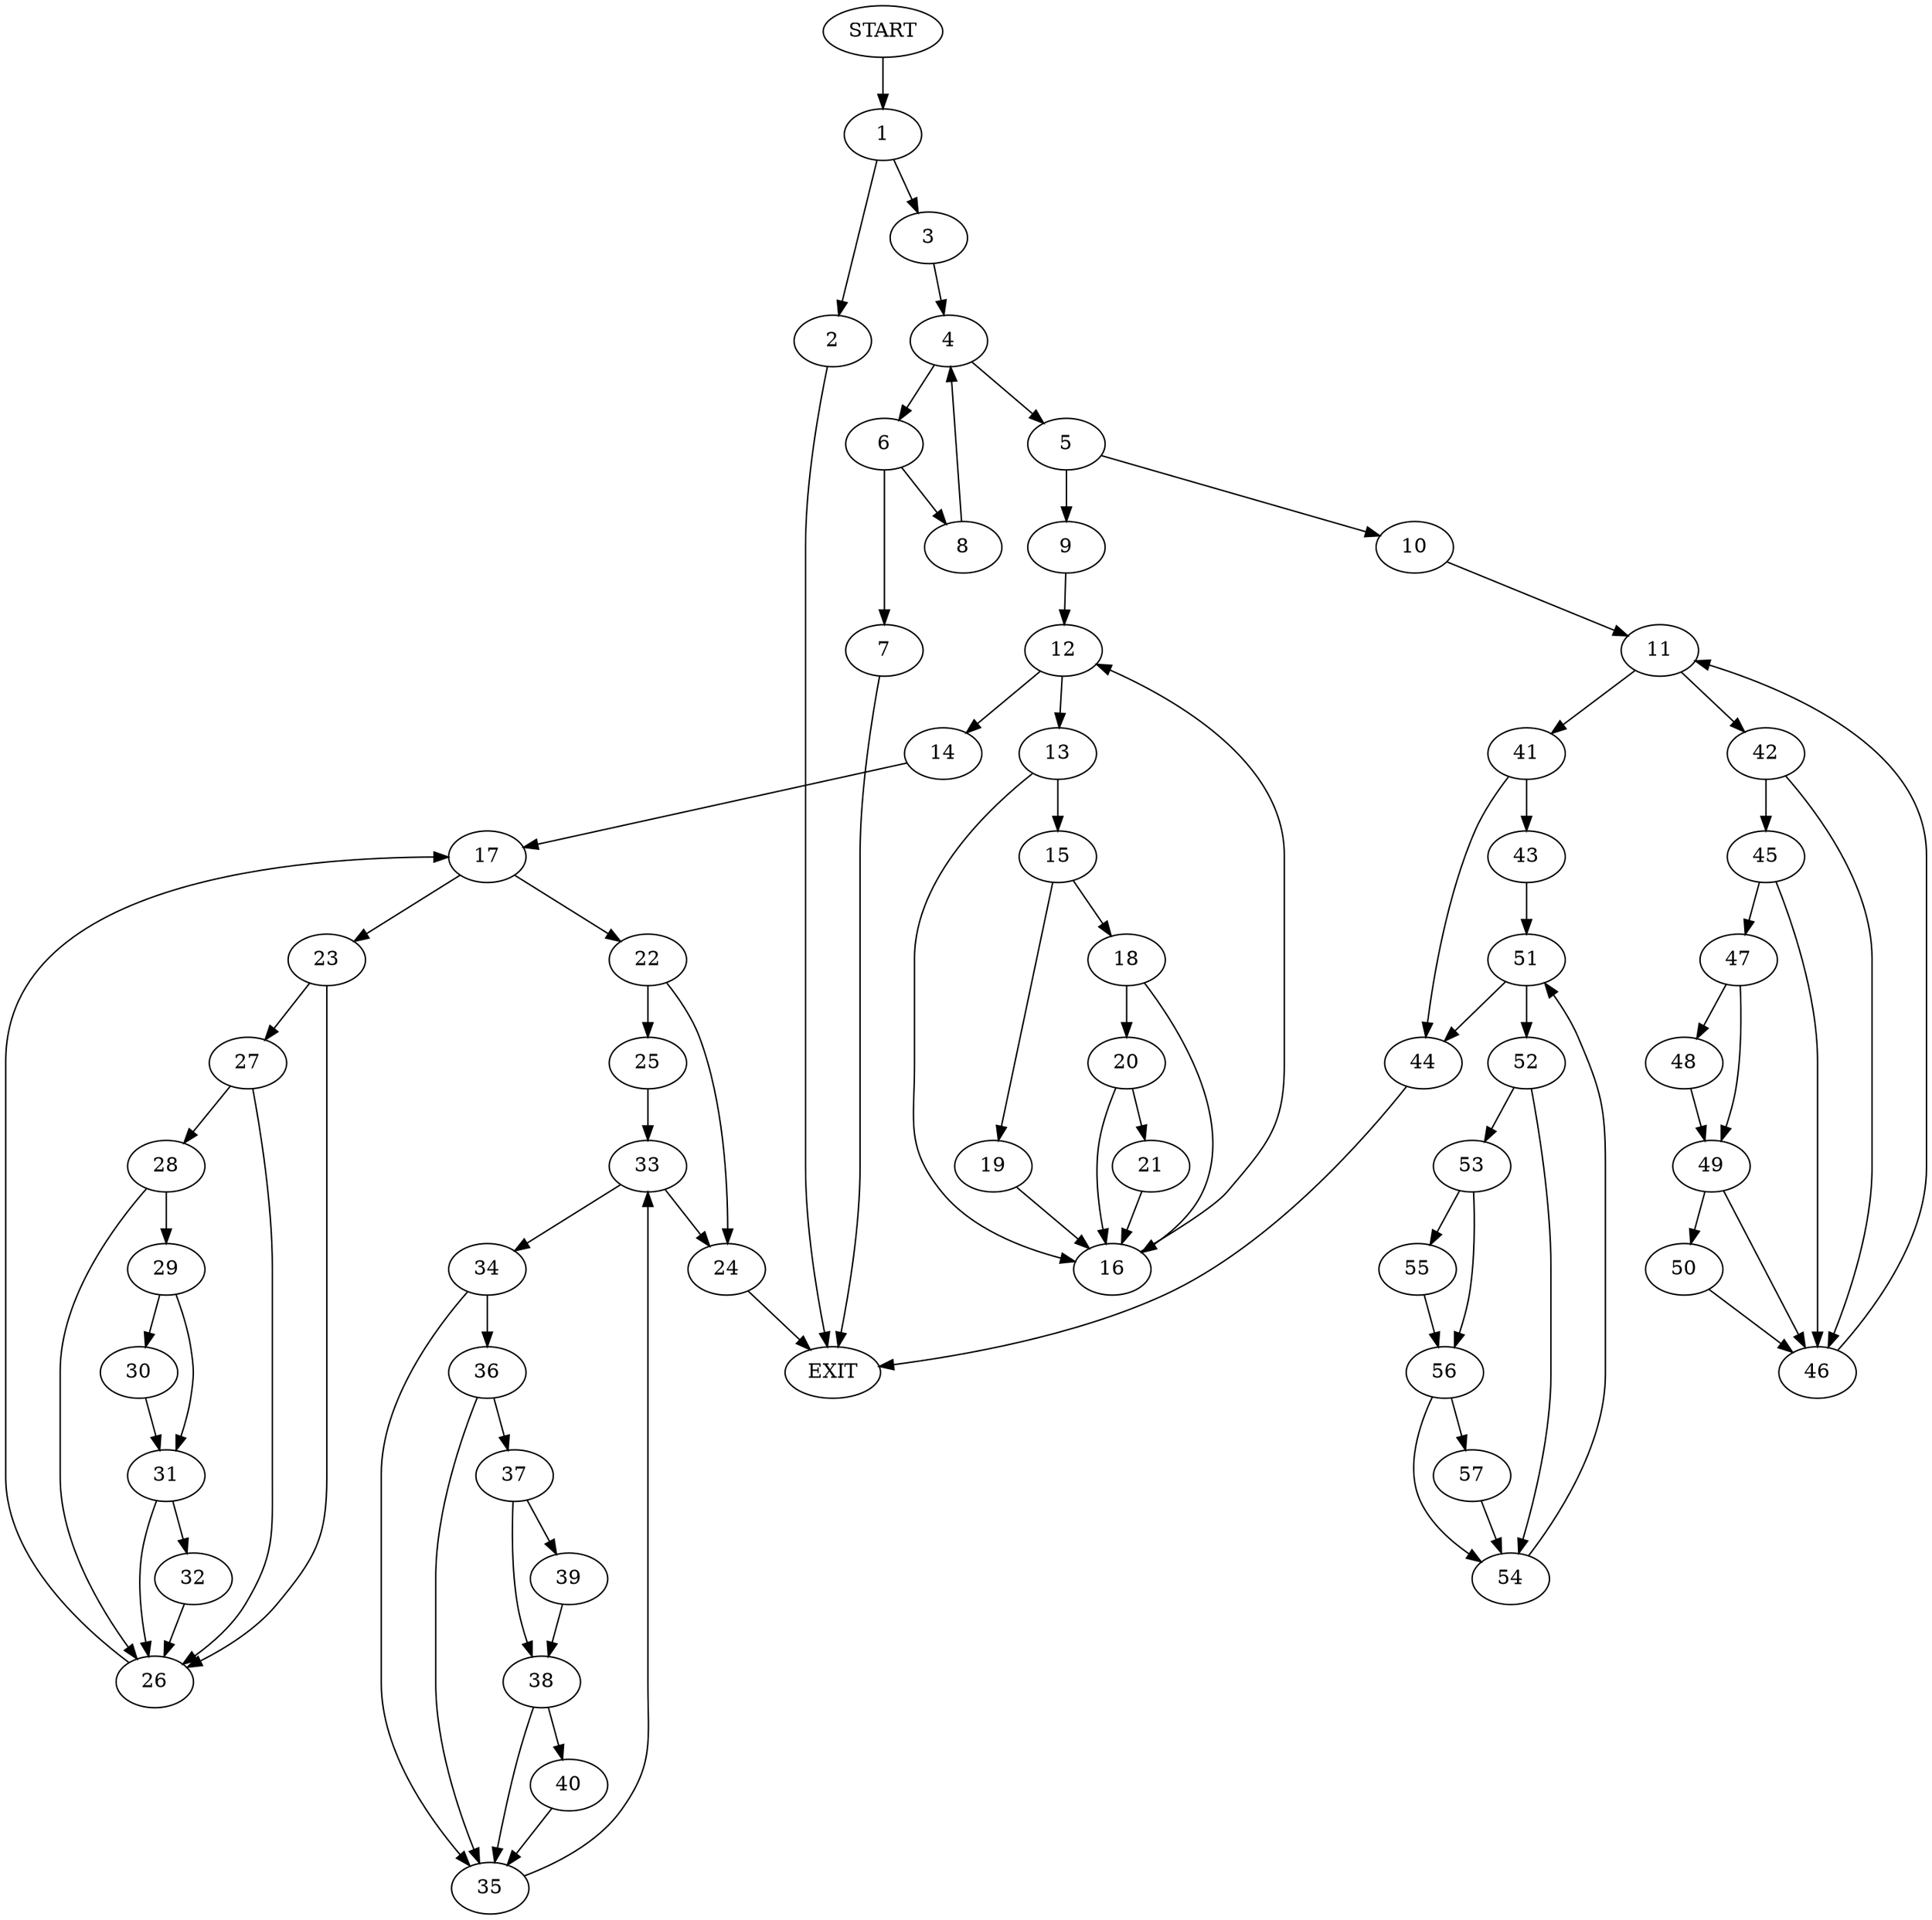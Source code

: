 digraph {
0 [label="START"]
58 [label="EXIT"]
0 -> 1
1 -> 2
1 -> 3
2 -> 58
3 -> 4
4 -> 5
4 -> 6
6 -> 7
6 -> 8
5 -> 9
5 -> 10
7 -> 58
8 -> 4
10 -> 11
9 -> 12
12 -> 13
12 -> 14
13 -> 15
13 -> 16
14 -> 17
16 -> 12
15 -> 18
15 -> 19
19 -> 16
18 -> 20
18 -> 16
20 -> 21
20 -> 16
21 -> 16
17 -> 22
17 -> 23
22 -> 24
22 -> 25
23 -> 26
23 -> 27
26 -> 17
27 -> 28
27 -> 26
28 -> 26
28 -> 29
29 -> 30
29 -> 31
31 -> 26
31 -> 32
30 -> 31
32 -> 26
25 -> 33
24 -> 58
33 -> 34
33 -> 24
34 -> 35
34 -> 36
35 -> 33
36 -> 37
36 -> 35
37 -> 38
37 -> 39
38 -> 40
38 -> 35
39 -> 38
40 -> 35
11 -> 41
11 -> 42
41 -> 43
41 -> 44
42 -> 45
42 -> 46
46 -> 11
45 -> 46
45 -> 47
47 -> 48
47 -> 49
49 -> 46
49 -> 50
48 -> 49
50 -> 46
44 -> 58
43 -> 51
51 -> 52
51 -> 44
52 -> 53
52 -> 54
53 -> 55
53 -> 56
54 -> 51
55 -> 56
56 -> 57
56 -> 54
57 -> 54
}
